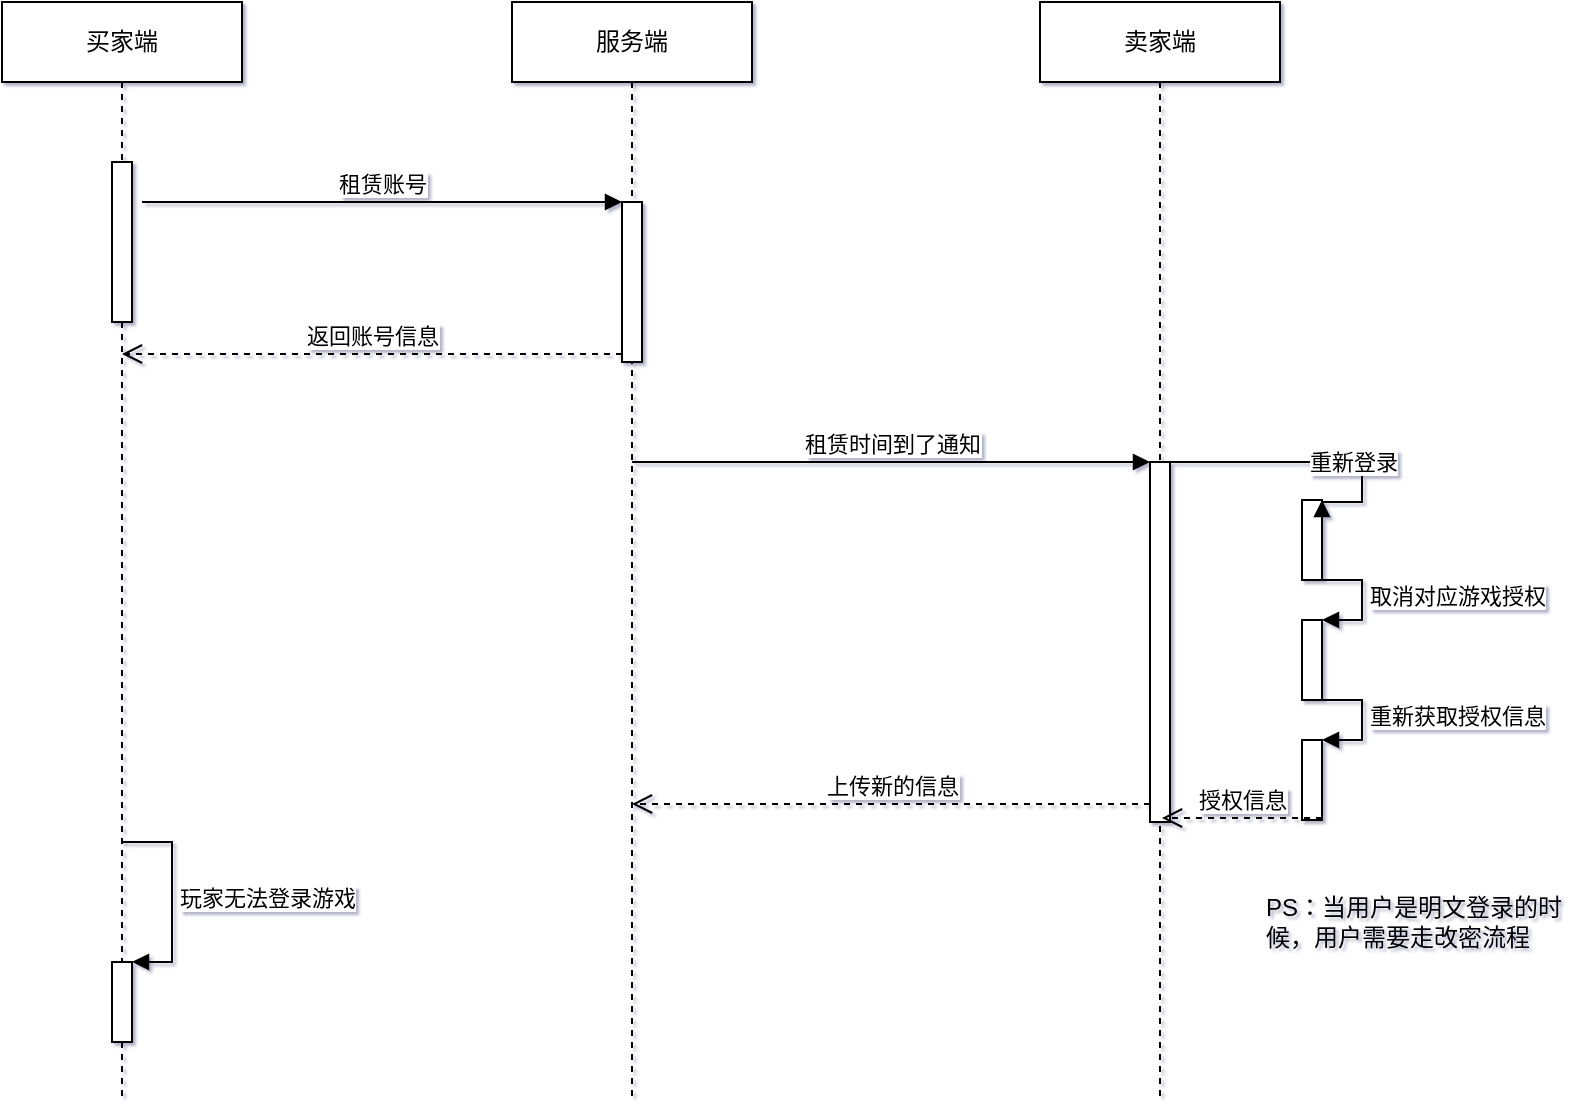 <mxfile version="13.9.6" type="github">
  <diagram id="prtHgNgQTEPvFCAcTncT" name="Page-1">
    <mxGraphModel dx="1186" dy="716" grid="1" gridSize="10" guides="1" tooltips="1" connect="1" arrows="1" fold="1" page="1" pageScale="1" pageWidth="1169" pageHeight="1654" background="none" math="0" shadow="1">
      <root>
        <mxCell id="0" />
        <mxCell id="1" parent="0" />
        <mxCell id="D00QVASe47AYI2XRhrJs-5" value="卖家端" style="shape=umlLifeline;perimeter=lifelinePerimeter;whiteSpace=wrap;html=1;container=1;collapsible=0;recursiveResize=0;outlineConnect=0;rounded=0;sketch=0;" vertex="1" parent="1">
          <mxGeometry x="849" y="70" width="120" height="550" as="geometry" />
        </mxCell>
        <mxCell id="D00QVASe47AYI2XRhrJs-17" value="" style="html=1;points=[];perimeter=orthogonalPerimeter;rounded=0;sketch=0;" vertex="1" parent="D00QVASe47AYI2XRhrJs-5">
          <mxGeometry x="55" y="230" width="10" height="180" as="geometry" />
        </mxCell>
        <mxCell id="D00QVASe47AYI2XRhrJs-6" value="服务端" style="shape=umlLifeline;perimeter=lifelinePerimeter;whiteSpace=wrap;html=1;container=1;collapsible=0;recursiveResize=0;outlineConnect=0;rounded=0;sketch=0;" vertex="1" parent="1">
          <mxGeometry x="585" y="70" width="120" height="550" as="geometry" />
        </mxCell>
        <mxCell id="D00QVASe47AYI2XRhrJs-9" value="" style="html=1;points=[];perimeter=orthogonalPerimeter;rounded=0;sketch=0;" vertex="1" parent="D00QVASe47AYI2XRhrJs-6">
          <mxGeometry x="55" y="100" width="10" height="80" as="geometry" />
        </mxCell>
        <mxCell id="D00QVASe47AYI2XRhrJs-7" value="买家端" style="shape=umlLifeline;perimeter=lifelinePerimeter;whiteSpace=wrap;html=1;container=1;collapsible=0;recursiveResize=0;outlineConnect=0;rounded=0;sketch=0;" vertex="1" parent="1">
          <mxGeometry x="330" y="70" width="120" height="550" as="geometry" />
        </mxCell>
        <mxCell id="D00QVASe47AYI2XRhrJs-8" value="" style="html=1;points=[];perimeter=orthogonalPerimeter;rounded=0;sketch=0;" vertex="1" parent="D00QVASe47AYI2XRhrJs-7">
          <mxGeometry x="55" y="80" width="10" height="80" as="geometry" />
        </mxCell>
        <mxCell id="D00QVASe47AYI2XRhrJs-21" value="" style="html=1;points=[];perimeter=orthogonalPerimeter;rounded=0;sketch=0;" vertex="1" parent="D00QVASe47AYI2XRhrJs-7">
          <mxGeometry x="55" y="480" width="10" height="40" as="geometry" />
        </mxCell>
        <mxCell id="D00QVASe47AYI2XRhrJs-22" value="玩家无法登录游戏" style="edgeStyle=orthogonalEdgeStyle;html=1;align=left;spacingLeft=2;endArrow=block;rounded=0;entryX=1;entryY=0;" edge="1" target="D00QVASe47AYI2XRhrJs-21" parent="D00QVASe47AYI2XRhrJs-7">
          <mxGeometry relative="1" as="geometry">
            <mxPoint x="60" y="420" as="sourcePoint" />
            <Array as="points">
              <mxPoint x="85" y="420" />
            </Array>
          </mxGeometry>
        </mxCell>
        <mxCell id="D00QVASe47AYI2XRhrJs-10" value="租赁账号" style="html=1;verticalAlign=bottom;endArrow=block;entryX=0;entryY=0;" edge="1" target="D00QVASe47AYI2XRhrJs-9" parent="1">
          <mxGeometry relative="1" as="geometry">
            <mxPoint x="400" y="170" as="sourcePoint" />
          </mxGeometry>
        </mxCell>
        <mxCell id="D00QVASe47AYI2XRhrJs-11" value="返回账号信息" style="html=1;verticalAlign=bottom;endArrow=open;dashed=1;endSize=8;exitX=0;exitY=0.95;" edge="1" source="D00QVASe47AYI2XRhrJs-9" parent="1" target="D00QVASe47AYI2XRhrJs-7">
          <mxGeometry relative="1" as="geometry">
            <mxPoint x="570" y="246" as="targetPoint" />
          </mxGeometry>
        </mxCell>
        <mxCell id="D00QVASe47AYI2XRhrJs-18" value="租赁时间到了通知" style="html=1;verticalAlign=bottom;endArrow=block;entryX=0;entryY=0;" edge="1" target="D00QVASe47AYI2XRhrJs-17" parent="1" source="D00QVASe47AYI2XRhrJs-6">
          <mxGeometry relative="1" as="geometry">
            <mxPoint x="856" y="250" as="sourcePoint" />
          </mxGeometry>
        </mxCell>
        <mxCell id="D00QVASe47AYI2XRhrJs-19" value="上传新的信息" style="html=1;verticalAlign=bottom;endArrow=open;dashed=1;endSize=8;exitX=0;exitY=0.95;" edge="1" source="D00QVASe47AYI2XRhrJs-17" parent="1" target="D00QVASe47AYI2XRhrJs-6">
          <mxGeometry relative="1" as="geometry">
            <mxPoint x="856" y="326" as="targetPoint" />
          </mxGeometry>
        </mxCell>
        <mxCell id="D00QVASe47AYI2XRhrJs-24" value="" style="html=1;points=[];perimeter=orthogonalPerimeter;rounded=0;sketch=0;" vertex="1" parent="1">
          <mxGeometry x="980" y="319" width="10" height="40" as="geometry" />
        </mxCell>
        <mxCell id="D00QVASe47AYI2XRhrJs-25" value="重新登录" style="edgeStyle=orthogonalEdgeStyle;html=1;align=left;spacingLeft=2;endArrow=block;rounded=0;entryX=1;entryY=0;" edge="1" target="D00QVASe47AYI2XRhrJs-24" parent="1" source="D00QVASe47AYI2XRhrJs-5">
          <mxGeometry relative="1" as="geometry">
            <mxPoint x="985" y="300" as="sourcePoint" />
            <Array as="points">
              <mxPoint x="1010" y="300" />
              <mxPoint x="1010" y="320" />
            </Array>
          </mxGeometry>
        </mxCell>
        <mxCell id="D00QVASe47AYI2XRhrJs-30" value="" style="html=1;points=[];perimeter=orthogonalPerimeter;rounded=0;sketch=0;" vertex="1" parent="1">
          <mxGeometry x="980" y="379" width="10" height="40" as="geometry" />
        </mxCell>
        <mxCell id="D00QVASe47AYI2XRhrJs-31" value="取消对应游戏授权" style="edgeStyle=orthogonalEdgeStyle;html=1;align=left;spacingLeft=2;endArrow=block;rounded=0;entryX=1;entryY=0;" edge="1" target="D00QVASe47AYI2XRhrJs-30" parent="1">
          <mxGeometry relative="1" as="geometry">
            <mxPoint x="985" y="359" as="sourcePoint" />
            <Array as="points">
              <mxPoint x="1010" y="359" />
            </Array>
          </mxGeometry>
        </mxCell>
        <mxCell id="D00QVASe47AYI2XRhrJs-32" value="" style="html=1;points=[];perimeter=orthogonalPerimeter;rounded=0;sketch=0;" vertex="1" parent="1">
          <mxGeometry x="980" y="439" width="10" height="40" as="geometry" />
        </mxCell>
        <mxCell id="D00QVASe47AYI2XRhrJs-33" value="重新获取授权信息" style="edgeStyle=orthogonalEdgeStyle;html=1;align=left;spacingLeft=2;endArrow=block;rounded=0;entryX=1;entryY=0;" edge="1" target="D00QVASe47AYI2XRhrJs-32" parent="1">
          <mxGeometry relative="1" as="geometry">
            <mxPoint x="985" y="419" as="sourcePoint" />
            <Array as="points">
              <mxPoint x="1010" y="419" />
            </Array>
          </mxGeometry>
        </mxCell>
        <mxCell id="D00QVASe47AYI2XRhrJs-34" value="授权信息" style="html=1;verticalAlign=bottom;endArrow=open;dashed=1;endSize=8;" edge="1" parent="1">
          <mxGeometry relative="1" as="geometry">
            <mxPoint x="990" y="478" as="sourcePoint" />
            <mxPoint x="910" y="478" as="targetPoint" />
          </mxGeometry>
        </mxCell>
        <mxCell id="D00QVASe47AYI2XRhrJs-35" value="PS：当用户是明文登录的时候，用户需要走改密流程" style="text;html=1;strokeColor=none;fillColor=none;align=left;verticalAlign=middle;whiteSpace=wrap;rounded=0;sketch=0;" vertex="1" parent="1">
          <mxGeometry x="960" y="520" width="160" height="20" as="geometry" />
        </mxCell>
      </root>
    </mxGraphModel>
  </diagram>
</mxfile>
